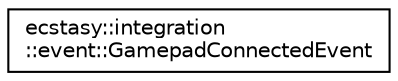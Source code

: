digraph "Graphical Class Hierarchy"
{
 // LATEX_PDF_SIZE
  edge [fontname="Helvetica",fontsize="10",labelfontname="Helvetica",labelfontsize="10"];
  node [fontname="Helvetica",fontsize="10",shape=record];
  rankdir="LR";
  Node0 [label="ecstasy::integration\l::event::GamepadConnectedEvent",height=0.2,width=0.4,color="black", fillcolor="white", style="filled",URL="$structecstasy_1_1integration_1_1event_1_1_gamepad_connected_event.html",tooltip="Event describing a gamepad connection or disconnection."];
}
